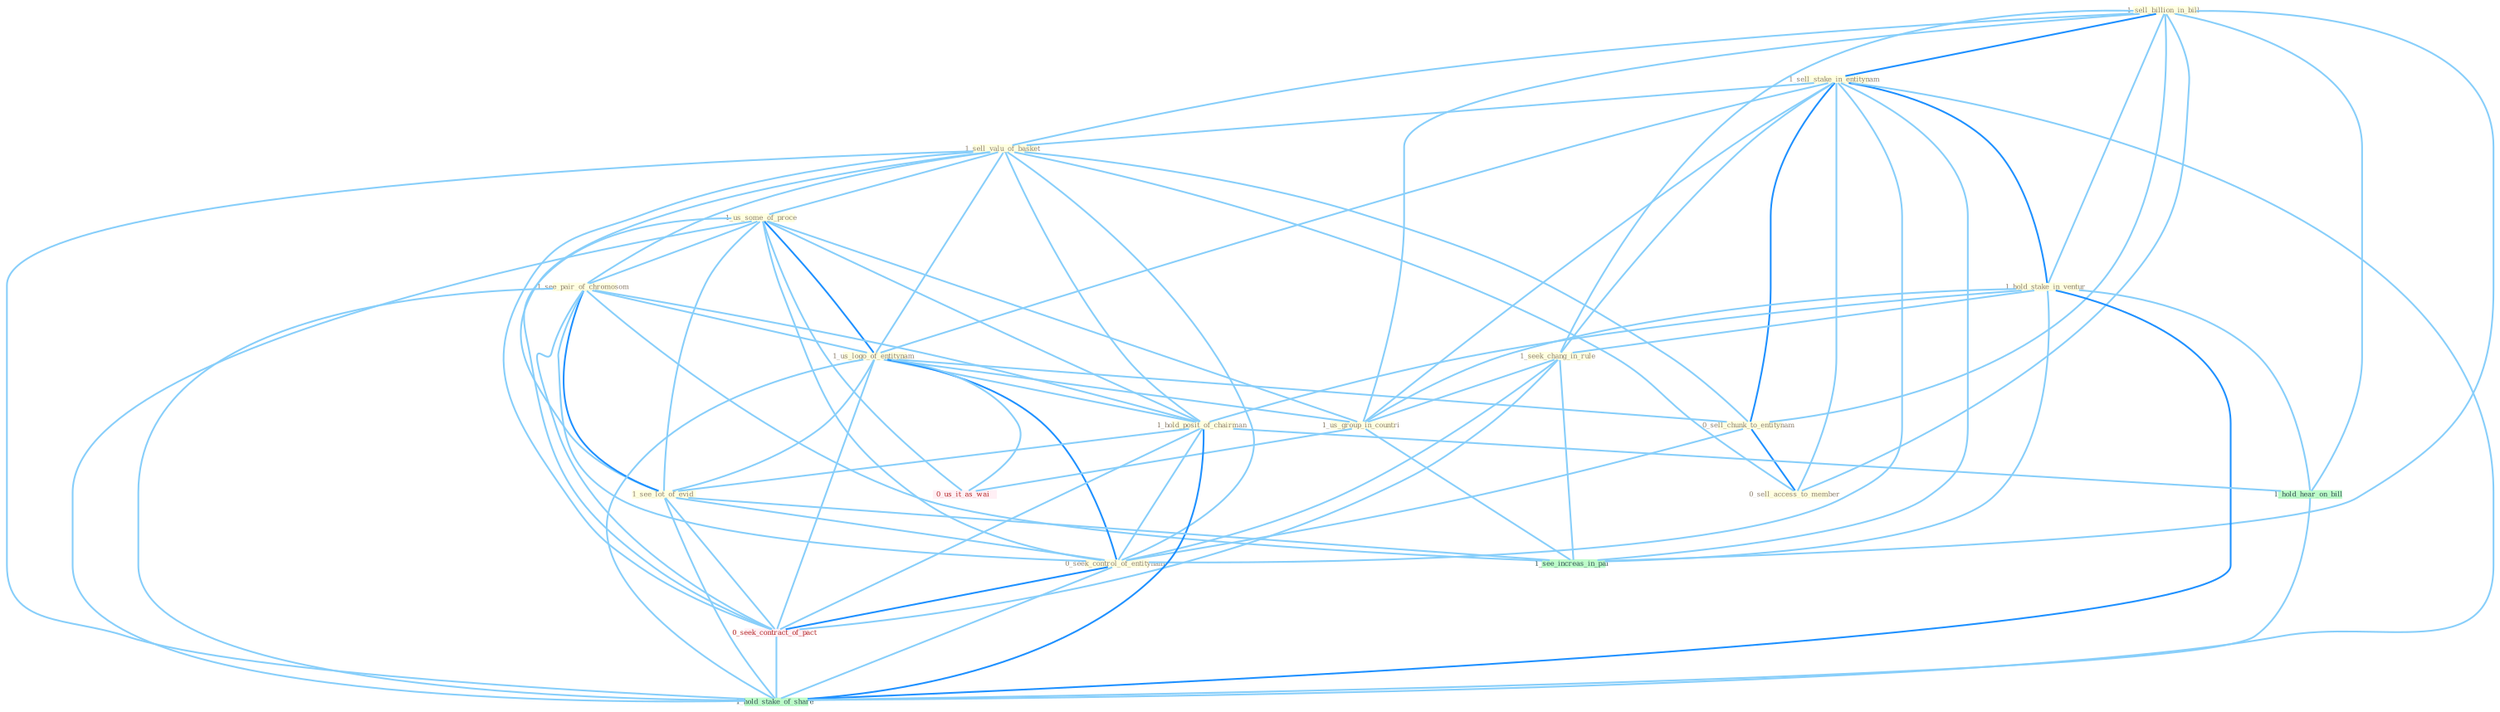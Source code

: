 Graph G{ 
    node
    [shape=polygon,style=filled,width=.5,height=.06,color="#BDFCC9",fixedsize=true,fontsize=4,
    fontcolor="#2f4f4f"];
    {node
    [color="#ffffe0", fontcolor="#8b7d6b"] "1_sell_billion_in_bill " "1_sell_stake_in_entitynam " "1_sell_valu_of_basket " "1_us_some_of_proce " "1_hold_stake_in_ventur " "1_see_pair_of_chromosom " "1_us_logo_of_entitynam " "0_sell_chunk_to_entitynam " "1_seek_chang_in_rule " "1_us_group_in_countri " "1_hold_posit_of_chairman " "1_see_lot_of_evid " "0_seek_control_of_entitynam " "0_sell_access_to_member "}
{node [color="#fff0f5", fontcolor="#b22222"] "0_seek_contract_of_pact " "0_us_it_as_wai "}
edge [color="#B0E2FF"];

	"1_sell_billion_in_bill " -- "1_sell_stake_in_entitynam " [w="2", color="#1e90ff" , len=0.8];
	"1_sell_billion_in_bill " -- "1_sell_valu_of_basket " [w="1", color="#87cefa" ];
	"1_sell_billion_in_bill " -- "1_hold_stake_in_ventur " [w="1", color="#87cefa" ];
	"1_sell_billion_in_bill " -- "0_sell_chunk_to_entitynam " [w="1", color="#87cefa" ];
	"1_sell_billion_in_bill " -- "1_seek_chang_in_rule " [w="1", color="#87cefa" ];
	"1_sell_billion_in_bill " -- "1_us_group_in_countri " [w="1", color="#87cefa" ];
	"1_sell_billion_in_bill " -- "0_sell_access_to_member " [w="1", color="#87cefa" ];
	"1_sell_billion_in_bill " -- "1_see_increas_in_pai " [w="1", color="#87cefa" ];
	"1_sell_billion_in_bill " -- "1_hold_hear_on_bill " [w="1", color="#87cefa" ];
	"1_sell_stake_in_entitynam " -- "1_sell_valu_of_basket " [w="1", color="#87cefa" ];
	"1_sell_stake_in_entitynam " -- "1_hold_stake_in_ventur " [w="2", color="#1e90ff" , len=0.8];
	"1_sell_stake_in_entitynam " -- "1_us_logo_of_entitynam " [w="1", color="#87cefa" ];
	"1_sell_stake_in_entitynam " -- "0_sell_chunk_to_entitynam " [w="2", color="#1e90ff" , len=0.8];
	"1_sell_stake_in_entitynam " -- "1_seek_chang_in_rule " [w="1", color="#87cefa" ];
	"1_sell_stake_in_entitynam " -- "1_us_group_in_countri " [w="1", color="#87cefa" ];
	"1_sell_stake_in_entitynam " -- "0_seek_control_of_entitynam " [w="1", color="#87cefa" ];
	"1_sell_stake_in_entitynam " -- "0_sell_access_to_member " [w="1", color="#87cefa" ];
	"1_sell_stake_in_entitynam " -- "1_see_increas_in_pai " [w="1", color="#87cefa" ];
	"1_sell_stake_in_entitynam " -- "1_hold_stake_of_share " [w="1", color="#87cefa" ];
	"1_sell_valu_of_basket " -- "1_us_some_of_proce " [w="1", color="#87cefa" ];
	"1_sell_valu_of_basket " -- "1_see_pair_of_chromosom " [w="1", color="#87cefa" ];
	"1_sell_valu_of_basket " -- "1_us_logo_of_entitynam " [w="1", color="#87cefa" ];
	"1_sell_valu_of_basket " -- "0_sell_chunk_to_entitynam " [w="1", color="#87cefa" ];
	"1_sell_valu_of_basket " -- "1_hold_posit_of_chairman " [w="1", color="#87cefa" ];
	"1_sell_valu_of_basket " -- "1_see_lot_of_evid " [w="1", color="#87cefa" ];
	"1_sell_valu_of_basket " -- "0_seek_control_of_entitynam " [w="1", color="#87cefa" ];
	"1_sell_valu_of_basket " -- "0_sell_access_to_member " [w="1", color="#87cefa" ];
	"1_sell_valu_of_basket " -- "0_seek_contract_of_pact " [w="1", color="#87cefa" ];
	"1_sell_valu_of_basket " -- "1_hold_stake_of_share " [w="1", color="#87cefa" ];
	"1_us_some_of_proce " -- "1_see_pair_of_chromosom " [w="1", color="#87cefa" ];
	"1_us_some_of_proce " -- "1_us_logo_of_entitynam " [w="2", color="#1e90ff" , len=0.8];
	"1_us_some_of_proce " -- "1_us_group_in_countri " [w="1", color="#87cefa" ];
	"1_us_some_of_proce " -- "1_hold_posit_of_chairman " [w="1", color="#87cefa" ];
	"1_us_some_of_proce " -- "1_see_lot_of_evid " [w="1", color="#87cefa" ];
	"1_us_some_of_proce " -- "0_seek_control_of_entitynam " [w="1", color="#87cefa" ];
	"1_us_some_of_proce " -- "0_seek_contract_of_pact " [w="1", color="#87cefa" ];
	"1_us_some_of_proce " -- "0_us_it_as_wai " [w="1", color="#87cefa" ];
	"1_us_some_of_proce " -- "1_hold_stake_of_share " [w="1", color="#87cefa" ];
	"1_hold_stake_in_ventur " -- "1_seek_chang_in_rule " [w="1", color="#87cefa" ];
	"1_hold_stake_in_ventur " -- "1_us_group_in_countri " [w="1", color="#87cefa" ];
	"1_hold_stake_in_ventur " -- "1_hold_posit_of_chairman " [w="1", color="#87cefa" ];
	"1_hold_stake_in_ventur " -- "1_see_increas_in_pai " [w="1", color="#87cefa" ];
	"1_hold_stake_in_ventur " -- "1_hold_hear_on_bill " [w="1", color="#87cefa" ];
	"1_hold_stake_in_ventur " -- "1_hold_stake_of_share " [w="2", color="#1e90ff" , len=0.8];
	"1_see_pair_of_chromosom " -- "1_us_logo_of_entitynam " [w="1", color="#87cefa" ];
	"1_see_pair_of_chromosom " -- "1_hold_posit_of_chairman " [w="1", color="#87cefa" ];
	"1_see_pair_of_chromosom " -- "1_see_lot_of_evid " [w="2", color="#1e90ff" , len=0.8];
	"1_see_pair_of_chromosom " -- "0_seek_control_of_entitynam " [w="1", color="#87cefa" ];
	"1_see_pair_of_chromosom " -- "0_seek_contract_of_pact " [w="1", color="#87cefa" ];
	"1_see_pair_of_chromosom " -- "1_see_increas_in_pai " [w="1", color="#87cefa" ];
	"1_see_pair_of_chromosom " -- "1_hold_stake_of_share " [w="1", color="#87cefa" ];
	"1_us_logo_of_entitynam " -- "0_sell_chunk_to_entitynam " [w="1", color="#87cefa" ];
	"1_us_logo_of_entitynam " -- "1_us_group_in_countri " [w="1", color="#87cefa" ];
	"1_us_logo_of_entitynam " -- "1_hold_posit_of_chairman " [w="1", color="#87cefa" ];
	"1_us_logo_of_entitynam " -- "1_see_lot_of_evid " [w="1", color="#87cefa" ];
	"1_us_logo_of_entitynam " -- "0_seek_control_of_entitynam " [w="2", color="#1e90ff" , len=0.8];
	"1_us_logo_of_entitynam " -- "0_seek_contract_of_pact " [w="1", color="#87cefa" ];
	"1_us_logo_of_entitynam " -- "0_us_it_as_wai " [w="1", color="#87cefa" ];
	"1_us_logo_of_entitynam " -- "1_hold_stake_of_share " [w="1", color="#87cefa" ];
	"0_sell_chunk_to_entitynam " -- "0_seek_control_of_entitynam " [w="1", color="#87cefa" ];
	"0_sell_chunk_to_entitynam " -- "0_sell_access_to_member " [w="2", color="#1e90ff" , len=0.8];
	"1_seek_chang_in_rule " -- "1_us_group_in_countri " [w="1", color="#87cefa" ];
	"1_seek_chang_in_rule " -- "0_seek_control_of_entitynam " [w="1", color="#87cefa" ];
	"1_seek_chang_in_rule " -- "0_seek_contract_of_pact " [w="1", color="#87cefa" ];
	"1_seek_chang_in_rule " -- "1_see_increas_in_pai " [w="1", color="#87cefa" ];
	"1_us_group_in_countri " -- "0_us_it_as_wai " [w="1", color="#87cefa" ];
	"1_us_group_in_countri " -- "1_see_increas_in_pai " [w="1", color="#87cefa" ];
	"1_hold_posit_of_chairman " -- "1_see_lot_of_evid " [w="1", color="#87cefa" ];
	"1_hold_posit_of_chairman " -- "0_seek_control_of_entitynam " [w="1", color="#87cefa" ];
	"1_hold_posit_of_chairman " -- "0_seek_contract_of_pact " [w="1", color="#87cefa" ];
	"1_hold_posit_of_chairman " -- "1_hold_hear_on_bill " [w="1", color="#87cefa" ];
	"1_hold_posit_of_chairman " -- "1_hold_stake_of_share " [w="2", color="#1e90ff" , len=0.8];
	"1_see_lot_of_evid " -- "0_seek_control_of_entitynam " [w="1", color="#87cefa" ];
	"1_see_lot_of_evid " -- "0_seek_contract_of_pact " [w="1", color="#87cefa" ];
	"1_see_lot_of_evid " -- "1_see_increas_in_pai " [w="1", color="#87cefa" ];
	"1_see_lot_of_evid " -- "1_hold_stake_of_share " [w="1", color="#87cefa" ];
	"0_seek_control_of_entitynam " -- "0_seek_contract_of_pact " [w="2", color="#1e90ff" , len=0.8];
	"0_seek_control_of_entitynam " -- "1_hold_stake_of_share " [w="1", color="#87cefa" ];
	"0_seek_contract_of_pact " -- "1_hold_stake_of_share " [w="1", color="#87cefa" ];
	"1_hold_hear_on_bill " -- "1_hold_stake_of_share " [w="1", color="#87cefa" ];
}